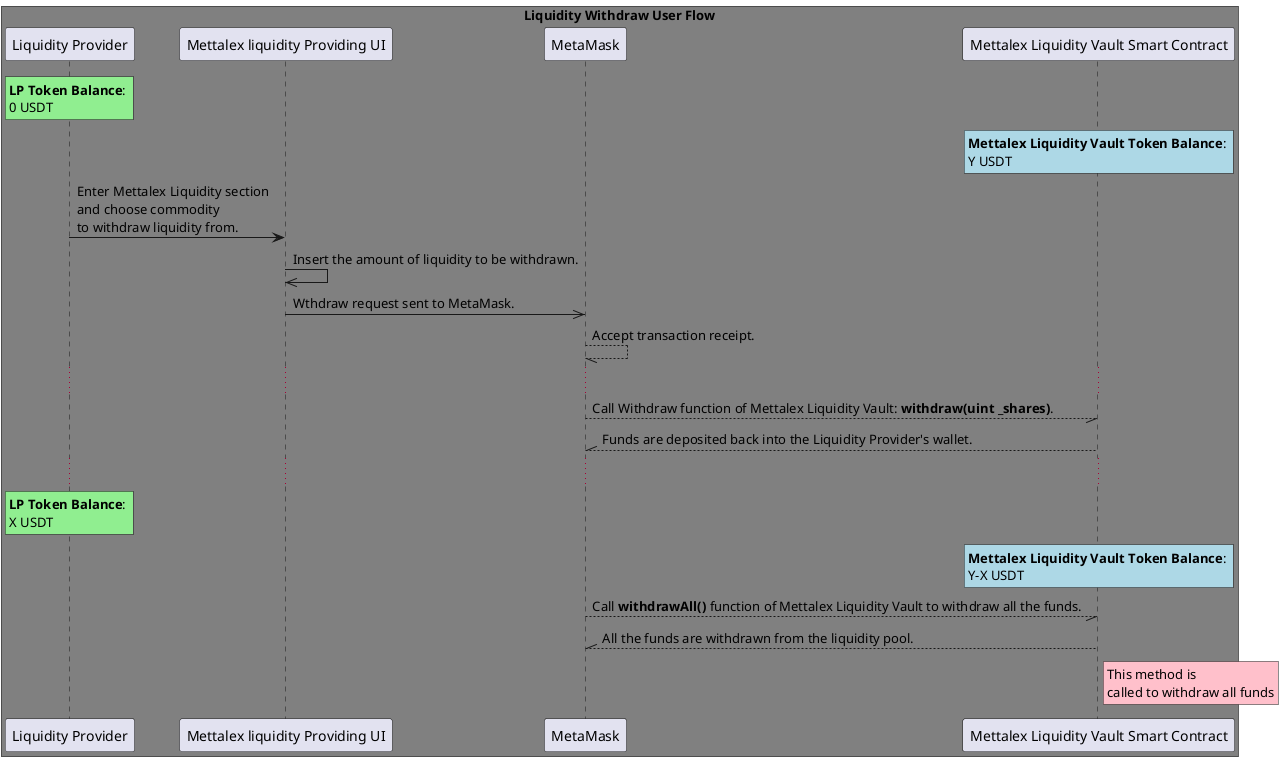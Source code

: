 @startuml

box "Liquidity Withdraw User Flow" #grey
participant "Liquidity Provider" as LP
participant "Mettalex liquidity Providing UI" as LPUI
participant "MetaMask" as MM
participant "Mettalex Liquidity Vault Smart Contract" as LVSC

end box

rnote over LP #lightgreen: **LP Token Balance**: \n0 USDT
rnote over LVSC #lightblue: **Mettalex Liquidity Vault Token Balance**: \nY USDT

LP -> LPUI: Enter Mettalex Liquidity section\nand choose commodity\nto withdraw liquidity from.
LPUI ->> LPUI: Insert the amount of liquidity to be withdrawn.
LPUI ->> MM: Wthdraw request sent to MetaMask.
MM --// MM: Accept transaction receipt.
...
MM --// LVSC: Call Withdraw function of Mettalex Liquidity Vault: **withdraw(uint _shares)**.
LVSC --\\ MM: Funds are deposited back into the Liquidity Provider's wallet.
...

rnote over LP #lightgreen: **LP Token Balance**: \nX USDT
rnote over LVSC #lightblue: **Mettalex Liquidity Vault Token Balance**: \nY-X USDT

MM --// LVSC: Call **withdrawAll()** function of Mettalex Liquidity Vault to withdraw all the funds.
LVSC --\\ MM: All the funds are withdrawn from the liquidity pool.
rnote right of LVSC #pink: This method is\ncalled to withdraw all funds

@enduml
